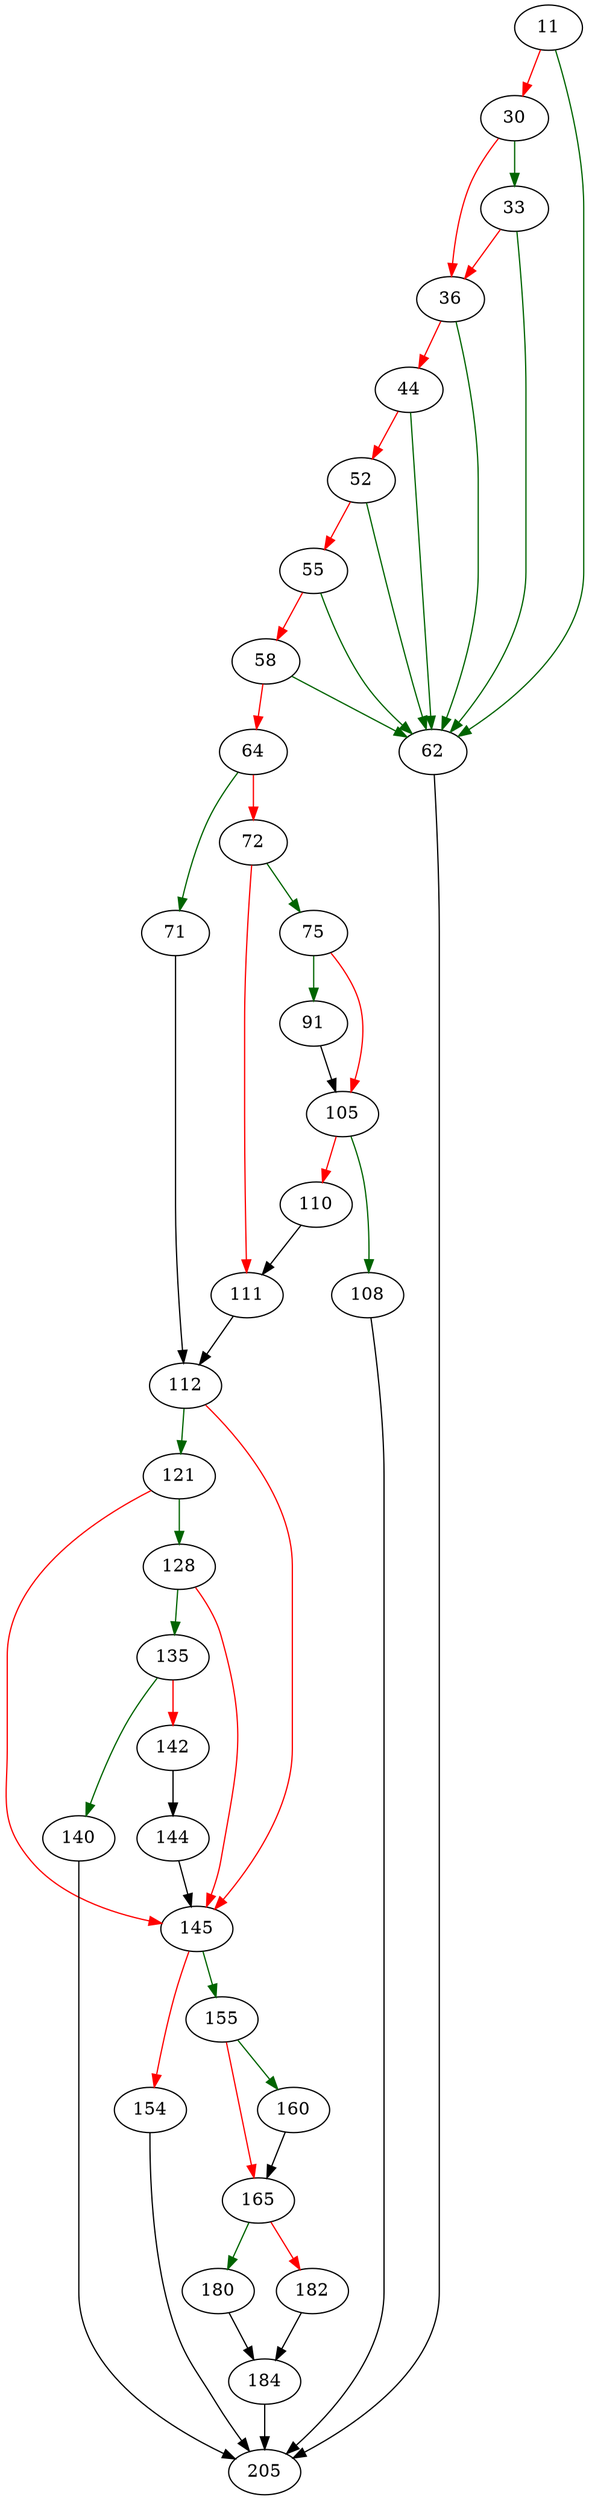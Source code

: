 strict digraph "sqlite3CreateFunc" {
	// Node definitions.
	11 [entry=true];
	62;
	30;
	33;
	36;
	44;
	52;
	55;
	58;
	64;
	205;
	71;
	72;
	112;
	75;
	111;
	91;
	105;
	108;
	110;
	121;
	145;
	128;
	135;
	140;
	142;
	144;
	155;
	154;
	160;
	165;
	180;
	182;
	184;

	// Edge definitions.
	11 -> 62 [
		color=darkgreen
		cond=true
	];
	11 -> 30 [
		color=red
		cond=false
	];
	62 -> 205;
	30 -> 33 [
		color=darkgreen
		cond=true
	];
	30 -> 36 [
		color=red
		cond=false
	];
	33 -> 62 [
		color=darkgreen
		cond=true
	];
	33 -> 36 [
		color=red
		cond=false
	];
	36 -> 62 [
		color=darkgreen
		cond=true
	];
	36 -> 44 [
		color=red
		cond=false
	];
	44 -> 62 [
		color=darkgreen
		cond=true
	];
	44 -> 52 [
		color=red
		cond=false
	];
	52 -> 62 [
		color=darkgreen
		cond=true
	];
	52 -> 55 [
		color=red
		cond=false
	];
	55 -> 62 [
		color=darkgreen
		cond=true
	];
	55 -> 58 [
		color=red
		cond=false
	];
	58 -> 62 [
		color=darkgreen
		cond=true
	];
	58 -> 64 [
		color=red
		cond=false
	];
	64 -> 71 [
		color=darkgreen
		cond=true
	];
	64 -> 72 [
		color=red
		cond=false
	];
	71 -> 112;
	72 -> 75 [
		color=darkgreen
		cond=true
	];
	72 -> 111 [
		color=red
		cond=false
	];
	112 -> 121 [
		color=darkgreen
		cond=true
	];
	112 -> 145 [
		color=red
		cond=false
	];
	75 -> 91 [
		color=darkgreen
		cond=true
	];
	75 -> 105 [
		color=red
		cond=false
	];
	111 -> 112;
	91 -> 105;
	105 -> 108 [
		color=darkgreen
		cond=true
	];
	105 -> 110 [
		color=red
		cond=false
	];
	108 -> 205;
	110 -> 111;
	121 -> 145 [
		color=red
		cond=false
	];
	121 -> 128 [
		color=darkgreen
		cond=true
	];
	145 -> 155 [
		color=darkgreen
		cond=true
	];
	145 -> 154 [
		color=red
		cond=false
	];
	128 -> 145 [
		color=red
		cond=false
	];
	128 -> 135 [
		color=darkgreen
		cond=true
	];
	135 -> 140 [
		color=darkgreen
		cond=true
	];
	135 -> 142 [
		color=red
		cond=false
	];
	140 -> 205;
	142 -> 144;
	144 -> 145;
	155 -> 160 [
		color=darkgreen
		cond=true
	];
	155 -> 165 [
		color=red
		cond=false
	];
	154 -> 205;
	160 -> 165;
	165 -> 180 [
		color=darkgreen
		cond=true
	];
	165 -> 182 [
		color=red
		cond=false
	];
	180 -> 184;
	182 -> 184;
	184 -> 205;
}